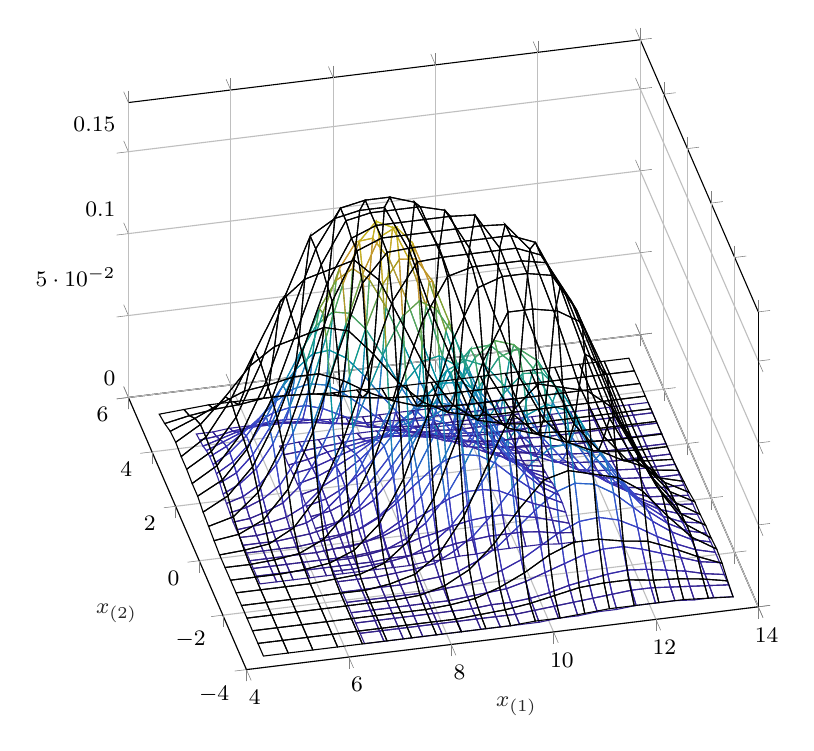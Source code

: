 % This file was created by matlab2tikz.
%
\begin{tikzpicture}
\footnotesize

\begin{axis}[%
width=8cm,
height=8cm,
at={(0in,0in)},
scale only axis,
xmin=4,
xmax=14,
tick align=outside,
xlabel style={font=\color{white!15!black}},
xlabel={$x_{(1)}$},
ymin=-4,
ymax=6,
ylabel style={font=\color{white!15!black}},
ylabel={$x_{(2)}$},
zmin=0,
zmax=0.18,
view={-12.994}{43.45},
axis background/.style={fill=white},
xmajorgrids,
ymajorgrids,
zmajorgrids
]

\addplot3[%
surf,
fill opacity=0, fill=white, z buffer=sort, colormap={mymap}{[1pt] rgb(0pt)=(0.242,0.15,0.66); rgb(1pt)=(0.244,0.153,0.673); rgb(2pt)=(0.246,0.157,0.685); rgb(3pt)=(0.248,0.161,0.696); rgb(4pt)=(0.25,0.165,0.707); rgb(5pt)=(0.252,0.169,0.718); rgb(6pt)=(0.254,0.173,0.729); rgb(7pt)=(0.256,0.177,0.739); rgb(8pt)=(0.258,0.181,0.75); rgb(9pt)=(0.259,0.185,0.761); rgb(11pt)=(0.263,0.193,0.783); rgb(12pt)=(0.265,0.197,0.794); rgb(13pt)=(0.266,0.201,0.804); rgb(14pt)=(0.268,0.205,0.815); rgb(15pt)=(0.269,0.209,0.825); rgb(16pt)=(0.27,0.214,0.835); rgb(17pt)=(0.272,0.218,0.844); rgb(18pt)=(0.273,0.223,0.853); rgb(19pt)=(0.274,0.228,0.861); rgb(20pt)=(0.275,0.233,0.869); rgb(21pt)=(0.276,0.238,0.877); rgb(22pt)=(0.277,0.243,0.884); rgb(23pt)=(0.277,0.249,0.891); rgb(24pt)=(0.278,0.254,0.897); rgb(25pt)=(0.279,0.26,0.903); rgb(26pt)=(0.279,0.265,0.909); rgb(27pt)=(0.28,0.271,0.915); rgb(28pt)=(0.28,0.276,0.92); rgb(29pt)=(0.281,0.282,0.925); rgb(30pt)=(0.281,0.287,0.93); rgb(31pt)=(0.281,0.293,0.935); rgb(32pt)=(0.281,0.298,0.94); rgb(33pt)=(0.281,0.304,0.944); rgb(34pt)=(0.281,0.309,0.948); rgb(35pt)=(0.281,0.315,0.952); rgb(36pt)=(0.281,0.32,0.956); rgb(37pt)=(0.281,0.326,0.96); rgb(38pt)=(0.281,0.331,0.964); rgb(39pt)=(0.28,0.337,0.967); rgb(40pt)=(0.28,0.342,0.97); rgb(41pt)=(0.279,0.347,0.973); rgb(42pt)=(0.278,0.353,0.976); rgb(43pt)=(0.278,0.358,0.979); rgb(44pt)=(0.277,0.364,0.982); rgb(45pt)=(0.275,0.369,0.984); rgb(46pt)=(0.274,0.375,0.986); rgb(47pt)=(0.273,0.38,0.988); rgb(48pt)=(0.271,0.386,0.99); rgb(49pt)=(0.269,0.392,0.991); rgb(50pt)=(0.267,0.397,0.992); rgb(51pt)=(0.265,0.403,0.994); rgb(52pt)=(0.262,0.409,0.995); rgb(53pt)=(0.259,0.414,0.996); rgb(54pt)=(0.256,0.42,0.997); rgb(55pt)=(0.252,0.426,0.997); rgb(56pt)=(0.247,0.432,0.998); rgb(57pt)=(0.242,0.438,0.999); rgb(58pt)=(0.237,0.444,1.0); rgb(59pt)=(0.231,0.45,1.0); rgb(60pt)=(0.225,0.456,0.999); rgb(61pt)=(0.219,0.462,0.997); rgb(62pt)=(0.213,0.468,0.995); rgb(63pt)=(0.207,0.474,0.993); rgb(64pt)=(0.201,0.48,0.991); rgb(65pt)=(0.195,0.486,0.989); rgb(66pt)=(0.19,0.492,0.987); rgb(67pt)=(0.187,0.497,0.984); rgb(68pt)=(0.185,0.503,0.982); rgb(69pt)=(0.183,0.508,0.979); rgb(70pt)=(0.182,0.514,0.977); rgb(71pt)=(0.181,0.519,0.974); rgb(72pt)=(0.179,0.524,0.971); rgb(73pt)=(0.178,0.53,0.968); rgb(74pt)=(0.178,0.535,0.964); rgb(75pt)=(0.177,0.54,0.96); rgb(76pt)=(0.177,0.545,0.956); rgb(77pt)=(0.176,0.55,0.952); rgb(78pt)=(0.175,0.555,0.947); rgb(79pt)=(0.174,0.56,0.943); rgb(80pt)=(0.172,0.566,0.939); rgb(81pt)=(0.169,0.571,0.936); rgb(82pt)=(0.165,0.576,0.932); rgb(83pt)=(0.161,0.581,0.929); rgb(84pt)=(0.157,0.585,0.925); rgb(85pt)=(0.154,0.59,0.922); rgb(86pt)=(0.151,0.595,0.918); rgb(87pt)=(0.149,0.6,0.915); rgb(88pt)=(0.147,0.604,0.911); rgb(89pt)=(0.146,0.609,0.908); rgb(90pt)=(0.145,0.614,0.905); rgb(91pt)=(0.143,0.618,0.902); rgb(92pt)=(0.141,0.623,0.9); rgb(93pt)=(0.138,0.627,0.897); rgb(94pt)=(0.135,0.632,0.895); rgb(95pt)=(0.132,0.636,0.893); rgb(96pt)=(0.129,0.641,0.891); rgb(97pt)=(0.125,0.645,0.889); rgb(98pt)=(0.122,0.65,0.886); rgb(99pt)=(0.118,0.654,0.883); rgb(100pt)=(0.115,0.658,0.88); rgb(101pt)=(0.112,0.663,0.877); rgb(102pt)=(0.108,0.667,0.873); rgb(103pt)=(0.105,0.671,0.87); rgb(104pt)=(0.101,0.675,0.865); rgb(105pt)=(0.096,0.679,0.861); rgb(106pt)=(0.091,0.683,0.856); rgb(107pt)=(0.086,0.686,0.851); rgb(108pt)=(0.079,0.69,0.846); rgb(109pt)=(0.071,0.694,0.841); rgb(110pt)=(0.063,0.697,0.836); rgb(111pt)=(0.053,0.701,0.83); rgb(112pt)=(0.043,0.704,0.824); rgb(113pt)=(0.033,0.707,0.818); rgb(114pt)=(0.023,0.71,0.812); rgb(115pt)=(0.015,0.713,0.806); rgb(116pt)=(0.009,0.716,0.8); rgb(117pt)=(0.005,0.719,0.794); rgb(118pt)=(0.002,0.722,0.788); rgb(119pt)=(0.001,0.725,0.781); rgb(120pt)=(0.002,0.728,0.775); rgb(121pt)=(0.005,0.73,0.769); rgb(122pt)=(0.009,0.733,0.762); rgb(123pt)=(0.016,0.735,0.756); rgb(124pt)=(0.025,0.738,0.749); rgb(125pt)=(0.037,0.74,0.743); rgb(126pt)=(0.05,0.742,0.736); rgb(127pt)=(0.064,0.745,0.729); rgb(128pt)=(0.077,0.747,0.722); rgb(129pt)=(0.09,0.749,0.716); rgb(130pt)=(0.102,0.751,0.709); rgb(131pt)=(0.114,0.753,0.702); rgb(132pt)=(0.125,0.755,0.695); rgb(133pt)=(0.135,0.757,0.688); rgb(134pt)=(0.145,0.759,0.681); rgb(135pt)=(0.153,0.761,0.674); rgb(136pt)=(0.161,0.763,0.667); rgb(137pt)=(0.168,0.766,0.66); rgb(138pt)=(0.174,0.768,0.653); rgb(139pt)=(0.18,0.77,0.645); rgb(140pt)=(0.185,0.772,0.638); rgb(141pt)=(0.191,0.774,0.63); rgb(142pt)=(0.195,0.776,0.623); rgb(143pt)=(0.2,0.779,0.615); rgb(144pt)=(0.206,0.781,0.607); rgb(145pt)=(0.212,0.783,0.598); rgb(146pt)=(0.218,0.785,0.59); rgb(147pt)=(0.224,0.787,0.581); rgb(148pt)=(0.232,0.789,0.573); rgb(149pt)=(0.24,0.79,0.564); rgb(150pt)=(0.249,0.792,0.555); rgb(151pt)=(0.259,0.794,0.545); rgb(152pt)=(0.27,0.795,0.536); rgb(153pt)=(0.281,0.796,0.527); rgb(154pt)=(0.293,0.797,0.517); rgb(155pt)=(0.305,0.798,0.507); rgb(156pt)=(0.318,0.799,0.497); rgb(157pt)=(0.33,0.8,0.488); rgb(158pt)=(0.342,0.801,0.477); rgb(159pt)=(0.355,0.802,0.467); rgb(160pt)=(0.367,0.802,0.456); rgb(161pt)=(0.38,0.803,0.445); rgb(162pt)=(0.392,0.803,0.434); rgb(163pt)=(0.405,0.803,0.423); rgb(164pt)=(0.418,0.803,0.412); rgb(165pt)=(0.432,0.803,0.401); rgb(166pt)=(0.446,0.802,0.39); rgb(167pt)=(0.461,0.802,0.38); rgb(168pt)=(0.475,0.801,0.369); rgb(169pt)=(0.49,0.8,0.359); rgb(170pt)=(0.504,0.799,0.348); rgb(171pt)=(0.519,0.798,0.337); rgb(172pt)=(0.533,0.797,0.327); rgb(173pt)=(0.547,0.796,0.316); rgb(175pt)=(0.575,0.793,0.294); rgb(176pt)=(0.589,0.791,0.283); rgb(177pt)=(0.602,0.79,0.273); rgb(178pt)=(0.616,0.788,0.262); rgb(179pt)=(0.63,0.786,0.252); rgb(180pt)=(0.643,0.784,0.242); rgb(181pt)=(0.657,0.782,0.233); rgb(182pt)=(0.67,0.78,0.224); rgb(183pt)=(0.683,0.777,0.215); rgb(184pt)=(0.696,0.775,0.207); rgb(185pt)=(0.709,0.773,0.2); rgb(186pt)=(0.722,0.77,0.192); rgb(187pt)=(0.734,0.768,0.185); rgb(188pt)=(0.747,0.765,0.178); rgb(189pt)=(0.759,0.763,0.172); rgb(190pt)=(0.771,0.76,0.166); rgb(191pt)=(0.783,0.758,0.161); rgb(192pt)=(0.794,0.755,0.157); rgb(193pt)=(0.806,0.753,0.155); rgb(194pt)=(0.817,0.75,0.153); rgb(195pt)=(0.828,0.748,0.154); rgb(196pt)=(0.839,0.746,0.155); rgb(197pt)=(0.85,0.744,0.156); rgb(198pt)=(0.86,0.741,0.159); rgb(199pt)=(0.87,0.739,0.162); rgb(200pt)=(0.88,0.737,0.165); rgb(201pt)=(0.89,0.735,0.17); rgb(202pt)=(0.9,0.734,0.175); rgb(203pt)=(0.909,0.732,0.181); rgb(204pt)=(0.918,0.731,0.189); rgb(205pt)=(0.927,0.73,0.197); rgb(206pt)=(0.936,0.729,0.206); rgb(207pt)=(0.944,0.729,0.215); rgb(208pt)=(0.952,0.728,0.224); rgb(209pt)=(0.961,0.729,0.231); rgb(210pt)=(0.969,0.729,0.237); rgb(211pt)=(0.977,0.73,0.242); rgb(212pt)=(0.984,0.733,0.245); rgb(213pt)=(0.99,0.737,0.243); rgb(214pt)=(0.995,0.741,0.239); rgb(215pt)=(0.997,0.746,0.235); rgb(216pt)=(0.997,0.751,0.231); rgb(217pt)=(0.997,0.757,0.227); rgb(218pt)=(0.997,0.763,0.222); rgb(219pt)=(0.997,0.768,0.218); rgb(220pt)=(0.997,0.774,0.214); rgb(221pt)=(0.996,0.78,0.209); rgb(222pt)=(0.996,0.786,0.205); rgb(223pt)=(0.995,0.791,0.201); rgb(224pt)=(0.994,0.797,0.197); rgb(225pt)=(0.992,0.803,0.194); rgb(226pt)=(0.991,0.809,0.191); rgb(227pt)=(0.989,0.816,0.188); rgb(228pt)=(0.986,0.822,0.185); rgb(229pt)=(0.984,0.828,0.182); rgb(230pt)=(0.981,0.834,0.179); rgb(231pt)=(0.978,0.84,0.176); rgb(232pt)=(0.975,0.847,0.173); rgb(233pt)=(0.972,0.853,0.17); rgb(234pt)=(0.969,0.859,0.167); rgb(235pt)=(0.967,0.865,0.164); rgb(236pt)=(0.965,0.872,0.161); rgb(237pt)=(0.963,0.878,0.158); rgb(238pt)=(0.962,0.884,0.156); rgb(239pt)=(0.961,0.89,0.153); rgb(240pt)=(0.96,0.896,0.151); rgb(241pt)=(0.96,0.902,0.148); rgb(242pt)=(0.96,0.908,0.145); rgb(243pt)=(0.96,0.914,0.142); rgb(244pt)=(0.96,0.92,0.138); rgb(245pt)=(0.961,0.926,0.134); rgb(246pt)=(0.962,0.932,0.13); rgb(247pt)=(0.963,0.938,0.126); rgb(248pt)=(0.964,0.944,0.122); rgb(249pt)=(0.966,0.949,0.117); rgb(250pt)=(0.967,0.955,0.112); rgb(251pt)=(0.969,0.961,0.106); rgb(252pt)=(0.971,0.967,0.1); rgb(253pt)=(0.973,0.972,0.094); rgb(254pt)=(0.975,0.978,0.087); rgb(255pt)=(0.977,0.984,0.081)}, mesh/rows=20]
table[row sep=crcr, point meta=\thisrow{c}] {%
%
x	y	z	c\\
6.4	-3.6	1.683e-09	1.683e-09\\
6.4	-3.221	1.052e-08	1.052e-08\\
6.4	-2.842	5.803e-08	5.803e-08\\
6.4	-2.463	2.826e-07	2.826e-07\\
6.4	-2.084	1.215e-06	1.215e-06\\
6.4	-1.705	4.611e-06	4.611e-06\\
6.4	-1.326	1.545e-05	1.545e-05\\
6.4	-0.947	4.57e-05	4.57e-05\\
6.4	-0.568	0.0	0.0\\
6.4	-0.189	0.0	0.0\\
6.4	0.189	0.001	0.001\\
6.4	0.568	0.001	0.001\\
6.4	0.947	0.002	0.002\\
6.4	1.326	0.002	0.002\\
6.4	1.705	0.003	0.003\\
6.4	2.084	0.003	0.003\\
6.4	2.463	0.003	0.003\\
6.4	2.842	0.002	0.002\\
6.4	3.221	0.002	0.002\\
6.4	3.6	0.001	0.001\\
6.779	-3.6	1.052e-08	1.052e-08\\
6.779	-3.221	6.099e-08	6.099e-08\\
6.779	-2.842	3.122e-07	3.122e-07\\
6.779	-2.463	1.411e-06	1.411e-06\\
6.779	-2.084	5.629e-06	5.629e-06\\
6.779	-1.705	1.983e-05	1.983e-05\\
6.779	-1.326	6.164e-05	6.164e-05\\
6.779	-0.947	0.0	0.0\\
6.779	-0.568	0.0	0.0\\
6.779	-0.189	0.001	0.001\\
6.779	0.189	0.002	0.002\\
6.779	0.568	0.003	0.003\\
6.779	0.947	0.004	0.004\\
6.779	1.326	0.005	0.005\\
6.779	1.705	0.006	0.006\\
6.779	2.084	0.006	0.006\\
6.779	2.463	0.005	0.005\\
6.779	2.842	0.004	0.004\\
6.779	3.221	0.003	0.003\\
6.779	3.6	0.002	0.002\\
7.158	-3.6	5.803e-08	5.803e-08\\
7.158	-3.221	3.122e-07	3.122e-07\\
7.158	-2.842	1.483e-06	1.483e-06\\
7.158	-2.463	6.219e-06	6.219e-06\\
7.158	-2.084	2.302e-05	2.302e-05\\
7.158	-1.705	7.524e-05	7.524e-05\\
7.158	-1.326	0.0	0.0\\
7.158	-0.947	0.001	0.001\\
7.158	-0.568	0.001	0.001\\
7.158	-0.189	0.002	0.002\\
7.158	0.189	0.004	0.004\\
7.158	0.568	0.007	0.007\\
7.158	0.947	0.009	0.009\\
7.158	1.326	0.011	0.011\\
7.158	1.705	0.012	0.012\\
7.158	2.084	0.011	0.011\\
7.158	2.463	0.009	0.009\\
7.158	2.842	0.007	0.007\\
7.158	3.221	0.004	0.004\\
7.158	3.6	0.002	0.002\\
7.537	-3.6	2.826e-07	2.826e-07\\
7.537	-3.221	1.411e-06	1.411e-06\\
7.537	-2.842	6.219e-06	6.219e-06\\
7.537	-2.463	2.42e-05	2.42e-05\\
7.537	-2.084	8.314e-05	8.314e-05\\
7.537	-1.705	0.0	0.0\\
7.537	-1.326	0.001	0.001\\
7.537	-0.947	0.002	0.002\\
7.537	-0.568	0.003	0.003\\
7.537	-0.189	0.006	0.006\\
7.537	0.189	0.01	0.01\\
7.537	0.568	0.014	0.014\\
7.537	0.947	0.018	0.018\\
7.537	1.326	0.02	0.02\\
7.537	1.705	0.02	0.02\\
7.537	2.084	0.017	0.017\\
7.537	2.463	0.013	0.013\\
7.537	2.842	0.009	0.009\\
7.537	3.221	0.005	0.005\\
7.537	3.6	0.003	0.003\\
7.916	-3.6	1.215e-06	1.215e-06\\
7.916	-3.221	5.629e-06	5.629e-06\\
7.916	-2.842	2.302e-05	2.302e-05\\
7.916	-2.463	8.314e-05	8.314e-05\\
7.916	-2.084	0.0	0.0\\
7.916	-1.705	0.001	0.001\\
7.916	-1.326	0.002	0.002\\
7.916	-0.947	0.004	0.004\\
7.916	-0.568	0.008	0.008\\
7.916	-0.189	0.013	0.013\\
7.916	0.189	0.02	0.02\\
7.916	0.568	0.027	0.027\\
7.916	0.947	0.032	0.032\\
7.916	1.326	0.033	0.033\\
7.916	1.705	0.03	0.03\\
7.916	2.084	0.024	0.024\\
7.916	2.463	0.017	0.017\\
7.916	2.842	0.011	0.011\\
7.916	3.221	0.006	0.006\\
7.916	3.6	0.003	0.003\\
8.295	-3.6	4.611e-06	4.611e-06\\
8.295	-3.221	1.983e-05	1.983e-05\\
8.295	-2.842	7.524e-05	7.524e-05\\
8.295	-2.463	0.0	0.0\\
8.295	-2.084	0.001	0.001\\
8.295	-1.705	0.002	0.002\\
8.295	-1.326	0.004	0.004\\
8.295	-0.947	0.009	0.009\\
8.295	-0.568	0.016	0.016\\
8.295	-0.189	0.026	0.026\\
8.295	0.189	0.036	0.036\\
8.295	0.568	0.045	0.045\\
8.295	0.947	0.049	0.049\\
8.295	1.326	0.047	0.047\\
8.295	1.705	0.04	0.04\\
8.295	2.084	0.03	0.03\\
8.295	2.463	0.02	0.02\\
8.295	2.842	0.012	0.012\\
8.295	3.221	0.006	0.006\\
8.295	3.6	0.003	0.003\\
8.674	-3.6	1.545e-05	1.545e-05\\
8.674	-3.221	6.164e-05	6.164e-05\\
8.674	-2.842	0.0	0.0\\
8.674	-2.463	0.001	0.001\\
8.674	-2.084	0.002	0.002\\
8.674	-1.705	0.004	0.004\\
8.674	-1.326	0.01	0.01\\
8.674	-0.947	0.018	0.018\\
8.674	-0.568	0.03	0.03\\
8.674	-0.189	0.044	0.044\\
8.674	0.189	0.058	0.058\\
8.674	0.568	0.066	0.066\\
8.674	0.947	0.067	0.067\\
8.674	1.326	0.06	0.06\\
8.674	1.705	0.047	0.047\\
8.674	2.084	0.033	0.033\\
8.674	2.463	0.02	0.02\\
8.674	2.842	0.011	0.011\\
8.674	3.221	0.005	0.005\\
8.674	3.6	0.002	0.002\\
9.053	-3.6	4.57e-05	4.57e-05\\
9.053	-3.221	0.0	0.0\\
9.053	-2.842	0.001	0.001\\
9.053	-2.463	0.002	0.002\\
9.053	-2.084	0.004	0.004\\
9.053	-1.705	0.009	0.009\\
9.053	-1.326	0.018	0.018\\
9.053	-0.947	0.032	0.032\\
9.053	-0.568	0.049	0.049\\
9.053	-0.189	0.067	0.067\\
9.053	0.189	0.081	0.081\\
9.053	0.568	0.086	0.086\\
9.053	0.947	0.081	0.081\\
9.053	1.326	0.067	0.067\\
9.053	1.705	0.049	0.049\\
9.053	2.084	0.032	0.032\\
9.053	2.463	0.018	0.018\\
9.053	2.842	0.009	0.009\\
9.053	3.221	0.004	0.004\\
9.053	3.6	0.002	0.002\\
9.432	-3.6	0.0	0.0\\
9.432	-3.221	0.0	0.0\\
9.432	-2.842	0.001	0.001\\
9.432	-2.463	0.003	0.003\\
9.432	-2.084	0.008	0.008\\
9.432	-1.705	0.016	0.016\\
9.432	-1.326	0.03	0.03\\
9.432	-0.947	0.049	0.049\\
9.432	-0.568	0.071	0.071\\
9.432	-0.189	0.089	0.089\\
9.432	0.189	0.1	0.1\\
9.432	0.568	0.099	0.099\\
9.432	0.947	0.086	0.086\\
9.432	1.326	0.066	0.066\\
9.432	1.705	0.045	0.045\\
9.432	2.084	0.027	0.027\\
9.432	2.463	0.014	0.014\\
9.432	2.842	0.007	0.007\\
9.432	3.221	0.003	0.003\\
9.432	3.6	0.001	0.001\\
9.811	-3.6	0.0	0.0\\
9.811	-3.221	0.001	0.001\\
9.811	-2.842	0.002	0.002\\
9.811	-2.463	0.006	0.006\\
9.811	-2.084	0.013	0.013\\
9.811	-1.705	0.026	0.026\\
9.811	-1.326	0.044	0.044\\
9.811	-0.947	0.067	0.067\\
9.811	-0.568	0.089	0.089\\
9.811	-0.189	0.105	0.105\\
9.811	0.189	0.109	0.109\\
9.811	0.568	0.1	0.1\\
9.811	0.947	0.081	0.081\\
9.811	1.326	0.058	0.058\\
9.811	1.705	0.036	0.036\\
9.811	2.084	0.02	0.02\\
9.811	2.463	0.01	0.01\\
9.811	2.842	0.004	0.004\\
9.811	3.221	0.002	0.002\\
9.811	3.6	0.001	0.001\\
10.189	-3.6	0.001	0.001\\
10.189	-3.221	0.002	0.002\\
10.189	-2.842	0.004	0.004\\
10.189	-2.463	0.01	0.01\\
10.189	-2.084	0.02	0.02\\
10.189	-1.705	0.036	0.036\\
10.189	-1.326	0.058	0.058\\
10.189	-0.947	0.081	0.081\\
10.189	-0.568	0.1	0.1\\
10.189	-0.189	0.109	0.109\\
10.189	0.189	0.105	0.105\\
10.189	0.568	0.089	0.089\\
10.189	0.947	0.067	0.067\\
10.189	1.326	0.044	0.044\\
10.189	1.705	0.026	0.026\\
10.189	2.084	0.013	0.013\\
10.189	2.463	0.006	0.006\\
10.189	2.842	0.002	0.002\\
10.189	3.221	0.001	0.001\\
10.189	3.6	0.0	0.0\\
10.568	-3.6	0.001	0.001\\
10.568	-3.221	0.003	0.003\\
10.568	-2.842	0.007	0.007\\
10.568	-2.463	0.014	0.014\\
10.568	-2.084	0.027	0.027\\
10.568	-1.705	0.045	0.045\\
10.568	-1.326	0.066	0.066\\
10.568	-0.947	0.086	0.086\\
10.568	-0.568	0.099	0.099\\
10.568	-0.189	0.1	0.1\\
10.568	0.189	0.089	0.089\\
10.568	0.568	0.071	0.071\\
10.568	0.947	0.049	0.049\\
10.568	1.326	0.03	0.03\\
10.568	1.705	0.016	0.016\\
10.568	2.084	0.008	0.008\\
10.568	2.463	0.003	0.003\\
10.568	2.842	0.001	0.001\\
10.568	3.221	0.0	0.0\\
10.568	3.6	0.0	0.0\\
10.947	-3.6	0.002	0.002\\
10.947	-3.221	0.004	0.004\\
10.947	-2.842	0.009	0.009\\
10.947	-2.463	0.018	0.018\\
10.947	-2.084	0.032	0.032\\
10.947	-1.705	0.049	0.049\\
10.947	-1.326	0.067	0.067\\
10.947	-0.947	0.081	0.081\\
10.947	-0.568	0.086	0.086\\
10.947	-0.189	0.081	0.081\\
10.947	0.189	0.067	0.067\\
10.947	0.568	0.049	0.049\\
10.947	0.947	0.032	0.032\\
10.947	1.326	0.018	0.018\\
10.947	1.705	0.009	0.009\\
10.947	2.084	0.004	0.004\\
10.947	2.463	0.002	0.002\\
10.947	2.842	0.001	0.001\\
10.947	3.221	0.0	0.0\\
10.947	3.6	4.57e-05	4.57e-05\\
11.326	-3.6	0.002	0.002\\
11.326	-3.221	0.005	0.005\\
11.326	-2.842	0.011	0.011\\
11.326	-2.463	0.02	0.02\\
11.326	-2.084	0.033	0.033\\
11.326	-1.705	0.047	0.047\\
11.326	-1.326	0.06	0.06\\
11.326	-0.947	0.067	0.067\\
11.326	-0.568	0.066	0.066\\
11.326	-0.189	0.058	0.058\\
11.326	0.189	0.044	0.044\\
11.326	0.568	0.03	0.03\\
11.326	0.947	0.018	0.018\\
11.326	1.326	0.01	0.01\\
11.326	1.705	0.004	0.004\\
11.326	2.084	0.002	0.002\\
11.326	2.463	0.001	0.001\\
11.326	2.842	0.0	0.0\\
11.326	3.221	6.164e-05	6.164e-05\\
11.326	3.6	1.545e-05	1.545e-05\\
11.705	-3.6	0.003	0.003\\
11.705	-3.221	0.006	0.006\\
11.705	-2.842	0.012	0.012\\
11.705	-2.463	0.02	0.02\\
11.705	-2.084	0.03	0.03\\
11.705	-1.705	0.04	0.04\\
11.705	-1.326	0.047	0.047\\
11.705	-0.947	0.049	0.049\\
11.705	-0.568	0.045	0.045\\
11.705	-0.189	0.036	0.036\\
11.705	0.189	0.026	0.026\\
11.705	0.568	0.016	0.016\\
11.705	0.947	0.009	0.009\\
11.705	1.326	0.004	0.004\\
11.705	1.705	0.002	0.002\\
11.705	2.084	0.001	0.001\\
11.705	2.463	0.0	0.0\\
11.705	2.842	7.524e-05	7.524e-05\\
11.705	3.221	1.983e-05	1.983e-05\\
11.705	3.6	4.611e-06	4.611e-06\\
12.084	-3.6	0.003	0.003\\
12.084	-3.221	0.006	0.006\\
12.084	-2.842	0.011	0.011\\
12.084	-2.463	0.017	0.017\\
12.084	-2.084	0.024	0.024\\
12.084	-1.705	0.03	0.03\\
12.084	-1.326	0.033	0.033\\
12.084	-0.947	0.032	0.032\\
12.084	-0.568	0.027	0.027\\
12.084	-0.189	0.02	0.02\\
12.084	0.189	0.013	0.013\\
12.084	0.568	0.008	0.008\\
12.084	0.947	0.004	0.004\\
12.084	1.326	0.002	0.002\\
12.084	1.705	0.001	0.001\\
12.084	2.084	0.0	0.0\\
12.084	2.463	8.314e-05	8.314e-05\\
12.084	2.842	2.302e-05	2.302e-05\\
12.084	3.221	5.629e-06	5.629e-06\\
12.084	3.6	1.215e-06	1.215e-06\\
12.463	-3.6	0.003	0.003\\
12.463	-3.221	0.005	0.005\\
12.463	-2.842	0.009	0.009\\
12.463	-2.463	0.013	0.013\\
12.463	-2.084	0.017	0.017\\
12.463	-1.705	0.02	0.02\\
12.463	-1.326	0.02	0.02\\
12.463	-0.947	0.018	0.018\\
12.463	-0.568	0.014	0.014\\
12.463	-0.189	0.01	0.01\\
12.463	0.189	0.006	0.006\\
12.463	0.568	0.003	0.003\\
12.463	0.947	0.002	0.002\\
12.463	1.326	0.001	0.001\\
12.463	1.705	0.0	0.0\\
12.463	2.084	8.314e-05	8.314e-05\\
12.463	2.463	2.42e-05	2.42e-05\\
12.463	2.842	6.219e-06	6.219e-06\\
12.463	3.221	1.411e-06	1.411e-06\\
12.463	3.6	2.826e-07	2.826e-07\\
12.842	-3.6	0.002	0.002\\
12.842	-3.221	0.004	0.004\\
12.842	-2.842	0.007	0.007\\
12.842	-2.463	0.009	0.009\\
12.842	-2.084	0.011	0.011\\
12.842	-1.705	0.012	0.012\\
12.842	-1.326	0.011	0.011\\
12.842	-0.947	0.009	0.009\\
12.842	-0.568	0.007	0.007\\
12.842	-0.189	0.004	0.004\\
12.842	0.189	0.002	0.002\\
12.842	0.568	0.001	0.001\\
12.842	0.947	0.001	0.001\\
12.842	1.326	0.0	0.0\\
12.842	1.705	7.524e-05	7.524e-05\\
12.842	2.084	2.302e-05	2.302e-05\\
12.842	2.463	6.219e-06	6.219e-06\\
12.842	2.842	1.483e-06	1.483e-06\\
12.842	3.221	3.122e-07	3.122e-07\\
12.842	3.6	5.803e-08	5.803e-08\\
13.221	-3.6	0.002	0.002\\
13.221	-3.221	0.003	0.003\\
13.221	-2.842	0.004	0.004\\
13.221	-2.463	0.005	0.005\\
13.221	-2.084	0.006	0.006\\
13.221	-1.705	0.006	0.006\\
13.221	-1.326	0.005	0.005\\
13.221	-0.947	0.004	0.004\\
13.221	-0.568	0.003	0.003\\
13.221	-0.189	0.002	0.002\\
13.221	0.189	0.001	0.001\\
13.221	0.568	0.0	0.0\\
13.221	0.947	0.0	0.0\\
13.221	1.326	6.164e-05	6.164e-05\\
13.221	1.705	1.983e-05	1.983e-05\\
13.221	2.084	5.629e-06	5.629e-06\\
13.221	2.463	1.411e-06	1.411e-06\\
13.221	2.842	3.122e-07	3.122e-07\\
13.221	3.221	6.099e-08	6.099e-08\\
13.221	3.6	1.052e-08	1.052e-08\\
13.6	-3.6	0.001	0.001\\
13.6	-3.221	0.002	0.002\\
13.6	-2.842	0.002	0.002\\
13.6	-2.463	0.003	0.003\\
13.6	-2.084	0.003	0.003\\
13.6	-1.705	0.003	0.003\\
13.6	-1.326	0.002	0.002\\
13.6	-0.947	0.002	0.002\\
13.6	-0.568	0.001	0.001\\
13.6	-0.189	0.001	0.001\\
13.6	0.189	0.0	0.0\\
13.6	0.568	0.0	0.0\\
13.6	0.947	4.57e-05	4.57e-05\\
13.6	1.326	1.545e-05	1.545e-05\\
13.6	1.705	4.611e-06	4.611e-06\\
13.6	2.084	1.215e-06	1.215e-06\\
13.6	2.463	2.826e-07	2.826e-07\\
13.6	2.842	5.803e-08	5.803e-08\\
13.6	3.221	1.052e-08	1.052e-08\\
13.6	3.6	1.683e-09	1.683e-09\\
};

\addplot3[%
surf,
fill opacity=0, fill=white, z buffer=sort, colormap={mymap}{[1pt] rgb(0pt)=(0.242,0.15,0.66); rgb(1pt)=(0.244,0.153,0.673); rgb(2pt)=(0.246,0.157,0.685); rgb(3pt)=(0.248,0.161,0.696); rgb(4pt)=(0.25,0.165,0.707); rgb(5pt)=(0.252,0.169,0.718); rgb(6pt)=(0.254,0.173,0.729); rgb(7pt)=(0.256,0.177,0.739); rgb(8pt)=(0.258,0.181,0.75); rgb(9pt)=(0.259,0.185,0.761); rgb(11pt)=(0.263,0.193,0.783); rgb(12pt)=(0.265,0.197,0.794); rgb(13pt)=(0.266,0.201,0.804); rgb(14pt)=(0.268,0.205,0.815); rgb(15pt)=(0.269,0.209,0.825); rgb(16pt)=(0.27,0.214,0.835); rgb(17pt)=(0.272,0.218,0.844); rgb(18pt)=(0.273,0.223,0.853); rgb(19pt)=(0.274,0.228,0.861); rgb(20pt)=(0.275,0.233,0.869); rgb(21pt)=(0.276,0.238,0.877); rgb(22pt)=(0.277,0.243,0.884); rgb(23pt)=(0.277,0.249,0.891); rgb(24pt)=(0.278,0.254,0.897); rgb(25pt)=(0.279,0.26,0.903); rgb(26pt)=(0.279,0.265,0.909); rgb(27pt)=(0.28,0.271,0.915); rgb(28pt)=(0.28,0.276,0.92); rgb(29pt)=(0.281,0.282,0.925); rgb(30pt)=(0.281,0.287,0.93); rgb(31pt)=(0.281,0.293,0.935); rgb(32pt)=(0.281,0.298,0.94); rgb(33pt)=(0.281,0.304,0.944); rgb(34pt)=(0.281,0.309,0.948); rgb(35pt)=(0.281,0.315,0.952); rgb(36pt)=(0.281,0.32,0.956); rgb(37pt)=(0.281,0.326,0.96); rgb(38pt)=(0.281,0.331,0.964); rgb(39pt)=(0.28,0.337,0.967); rgb(40pt)=(0.28,0.342,0.97); rgb(41pt)=(0.279,0.347,0.973); rgb(42pt)=(0.278,0.353,0.976); rgb(43pt)=(0.278,0.358,0.979); rgb(44pt)=(0.277,0.364,0.982); rgb(45pt)=(0.275,0.369,0.984); rgb(46pt)=(0.274,0.375,0.986); rgb(47pt)=(0.273,0.38,0.988); rgb(48pt)=(0.271,0.386,0.99); rgb(49pt)=(0.269,0.392,0.991); rgb(50pt)=(0.267,0.397,0.992); rgb(51pt)=(0.265,0.403,0.994); rgb(52pt)=(0.262,0.409,0.995); rgb(53pt)=(0.259,0.414,0.996); rgb(54pt)=(0.256,0.42,0.997); rgb(55pt)=(0.252,0.426,0.997); rgb(56pt)=(0.247,0.432,0.998); rgb(57pt)=(0.242,0.438,0.999); rgb(58pt)=(0.237,0.444,1.0); rgb(59pt)=(0.231,0.45,1.0); rgb(60pt)=(0.225,0.456,0.999); rgb(61pt)=(0.219,0.462,0.997); rgb(62pt)=(0.213,0.468,0.995); rgb(63pt)=(0.207,0.474,0.993); rgb(64pt)=(0.201,0.48,0.991); rgb(65pt)=(0.195,0.486,0.989); rgb(66pt)=(0.19,0.492,0.987); rgb(67pt)=(0.187,0.497,0.984); rgb(68pt)=(0.185,0.503,0.982); rgb(69pt)=(0.183,0.508,0.979); rgb(70pt)=(0.182,0.514,0.977); rgb(71pt)=(0.181,0.519,0.974); rgb(72pt)=(0.179,0.524,0.971); rgb(73pt)=(0.178,0.53,0.968); rgb(74pt)=(0.178,0.535,0.964); rgb(75pt)=(0.177,0.54,0.96); rgb(76pt)=(0.177,0.545,0.956); rgb(77pt)=(0.176,0.55,0.952); rgb(78pt)=(0.175,0.555,0.947); rgb(79pt)=(0.174,0.56,0.943); rgb(80pt)=(0.172,0.566,0.939); rgb(81pt)=(0.169,0.571,0.936); rgb(82pt)=(0.165,0.576,0.932); rgb(83pt)=(0.161,0.581,0.929); rgb(84pt)=(0.157,0.585,0.925); rgb(85pt)=(0.154,0.59,0.922); rgb(86pt)=(0.151,0.595,0.918); rgb(87pt)=(0.149,0.6,0.915); rgb(88pt)=(0.147,0.604,0.911); rgb(89pt)=(0.146,0.609,0.908); rgb(90pt)=(0.145,0.614,0.905); rgb(91pt)=(0.143,0.618,0.902); rgb(92pt)=(0.141,0.623,0.9); rgb(93pt)=(0.138,0.627,0.897); rgb(94pt)=(0.135,0.632,0.895); rgb(95pt)=(0.132,0.636,0.893); rgb(96pt)=(0.129,0.641,0.891); rgb(97pt)=(0.125,0.645,0.889); rgb(98pt)=(0.122,0.65,0.886); rgb(99pt)=(0.118,0.654,0.883); rgb(100pt)=(0.115,0.658,0.88); rgb(101pt)=(0.112,0.663,0.877); rgb(102pt)=(0.108,0.667,0.873); rgb(103pt)=(0.105,0.671,0.87); rgb(104pt)=(0.101,0.675,0.865); rgb(105pt)=(0.096,0.679,0.861); rgb(106pt)=(0.091,0.683,0.856); rgb(107pt)=(0.086,0.686,0.851); rgb(108pt)=(0.079,0.69,0.846); rgb(109pt)=(0.071,0.694,0.841); rgb(110pt)=(0.063,0.697,0.836); rgb(111pt)=(0.053,0.701,0.83); rgb(112pt)=(0.043,0.704,0.824); rgb(113pt)=(0.033,0.707,0.818); rgb(114pt)=(0.023,0.71,0.812); rgb(115pt)=(0.015,0.713,0.806); rgb(116pt)=(0.009,0.716,0.8); rgb(117pt)=(0.005,0.719,0.794); rgb(118pt)=(0.002,0.722,0.788); rgb(119pt)=(0.001,0.725,0.781); rgb(120pt)=(0.002,0.728,0.775); rgb(121pt)=(0.005,0.73,0.769); rgb(122pt)=(0.009,0.733,0.762); rgb(123pt)=(0.016,0.735,0.756); rgb(124pt)=(0.025,0.738,0.749); rgb(125pt)=(0.037,0.74,0.743); rgb(126pt)=(0.05,0.742,0.736); rgb(127pt)=(0.064,0.745,0.729); rgb(128pt)=(0.077,0.747,0.722); rgb(129pt)=(0.09,0.749,0.716); rgb(130pt)=(0.102,0.751,0.709); rgb(131pt)=(0.114,0.753,0.702); rgb(132pt)=(0.125,0.755,0.695); rgb(133pt)=(0.135,0.757,0.688); rgb(134pt)=(0.145,0.759,0.681); rgb(135pt)=(0.153,0.761,0.674); rgb(136pt)=(0.161,0.763,0.667); rgb(137pt)=(0.168,0.766,0.66); rgb(138pt)=(0.174,0.768,0.653); rgb(139pt)=(0.18,0.77,0.645); rgb(140pt)=(0.185,0.772,0.638); rgb(141pt)=(0.191,0.774,0.63); rgb(142pt)=(0.195,0.776,0.623); rgb(143pt)=(0.2,0.779,0.615); rgb(144pt)=(0.206,0.781,0.607); rgb(145pt)=(0.212,0.783,0.598); rgb(146pt)=(0.218,0.785,0.59); rgb(147pt)=(0.224,0.787,0.581); rgb(148pt)=(0.232,0.789,0.573); rgb(149pt)=(0.24,0.79,0.564); rgb(150pt)=(0.249,0.792,0.555); rgb(151pt)=(0.259,0.794,0.545); rgb(152pt)=(0.27,0.795,0.536); rgb(153pt)=(0.281,0.796,0.527); rgb(154pt)=(0.293,0.797,0.517); rgb(155pt)=(0.305,0.798,0.507); rgb(156pt)=(0.318,0.799,0.497); rgb(157pt)=(0.33,0.8,0.488); rgb(158pt)=(0.342,0.801,0.477); rgb(159pt)=(0.355,0.802,0.467); rgb(160pt)=(0.367,0.802,0.456); rgb(161pt)=(0.38,0.803,0.445); rgb(162pt)=(0.392,0.803,0.434); rgb(163pt)=(0.405,0.803,0.423); rgb(164pt)=(0.418,0.803,0.412); rgb(165pt)=(0.432,0.803,0.401); rgb(166pt)=(0.446,0.802,0.39); rgb(167pt)=(0.461,0.802,0.38); rgb(168pt)=(0.475,0.801,0.369); rgb(169pt)=(0.49,0.8,0.359); rgb(170pt)=(0.504,0.799,0.348); rgb(171pt)=(0.519,0.798,0.337); rgb(172pt)=(0.533,0.797,0.327); rgb(173pt)=(0.547,0.796,0.316); rgb(175pt)=(0.575,0.793,0.294); rgb(176pt)=(0.589,0.791,0.283); rgb(177pt)=(0.602,0.79,0.273); rgb(178pt)=(0.616,0.788,0.262); rgb(179pt)=(0.63,0.786,0.252); rgb(180pt)=(0.643,0.784,0.242); rgb(181pt)=(0.657,0.782,0.233); rgb(182pt)=(0.67,0.78,0.224); rgb(183pt)=(0.683,0.777,0.215); rgb(184pt)=(0.696,0.775,0.207); rgb(185pt)=(0.709,0.773,0.2); rgb(186pt)=(0.722,0.77,0.192); rgb(187pt)=(0.734,0.768,0.185); rgb(188pt)=(0.747,0.765,0.178); rgb(189pt)=(0.759,0.763,0.172); rgb(190pt)=(0.771,0.76,0.166); rgb(191pt)=(0.783,0.758,0.161); rgb(192pt)=(0.794,0.755,0.157); rgb(193pt)=(0.806,0.753,0.155); rgb(194pt)=(0.817,0.75,0.153); rgb(195pt)=(0.828,0.748,0.154); rgb(196pt)=(0.839,0.746,0.155); rgb(197pt)=(0.85,0.744,0.156); rgb(198pt)=(0.86,0.741,0.159); rgb(199pt)=(0.87,0.739,0.162); rgb(200pt)=(0.88,0.737,0.165); rgb(201pt)=(0.89,0.735,0.17); rgb(202pt)=(0.9,0.734,0.175); rgb(203pt)=(0.909,0.732,0.181); rgb(204pt)=(0.918,0.731,0.189); rgb(205pt)=(0.927,0.73,0.197); rgb(206pt)=(0.936,0.729,0.206); rgb(207pt)=(0.944,0.729,0.215); rgb(208pt)=(0.952,0.728,0.224); rgb(209pt)=(0.961,0.729,0.231); rgb(210pt)=(0.969,0.729,0.237); rgb(211pt)=(0.977,0.73,0.242); rgb(212pt)=(0.984,0.733,0.245); rgb(213pt)=(0.99,0.737,0.243); rgb(214pt)=(0.995,0.741,0.239); rgb(215pt)=(0.997,0.746,0.235); rgb(216pt)=(0.997,0.751,0.231); rgb(217pt)=(0.997,0.757,0.227); rgb(218pt)=(0.997,0.763,0.222); rgb(219pt)=(0.997,0.768,0.218); rgb(220pt)=(0.997,0.774,0.214); rgb(221pt)=(0.996,0.78,0.209); rgb(222pt)=(0.996,0.786,0.205); rgb(223pt)=(0.995,0.791,0.201); rgb(224pt)=(0.994,0.797,0.197); rgb(225pt)=(0.992,0.803,0.194); rgb(226pt)=(0.991,0.809,0.191); rgb(227pt)=(0.989,0.816,0.188); rgb(228pt)=(0.986,0.822,0.185); rgb(229pt)=(0.984,0.828,0.182); rgb(230pt)=(0.981,0.834,0.179); rgb(231pt)=(0.978,0.84,0.176); rgb(232pt)=(0.975,0.847,0.173); rgb(233pt)=(0.972,0.853,0.17); rgb(234pt)=(0.969,0.859,0.167); rgb(235pt)=(0.967,0.865,0.164); rgb(236pt)=(0.965,0.872,0.161); rgb(237pt)=(0.963,0.878,0.158); rgb(238pt)=(0.962,0.884,0.156); rgb(239pt)=(0.961,0.89,0.153); rgb(240pt)=(0.96,0.896,0.151); rgb(241pt)=(0.96,0.902,0.148); rgb(242pt)=(0.96,0.908,0.145); rgb(243pt)=(0.96,0.914,0.142); rgb(244pt)=(0.96,0.92,0.138); rgb(245pt)=(0.961,0.926,0.134); rgb(246pt)=(0.962,0.932,0.13); rgb(247pt)=(0.963,0.938,0.126); rgb(248pt)=(0.964,0.944,0.122); rgb(249pt)=(0.966,0.949,0.117); rgb(250pt)=(0.967,0.955,0.112); rgb(251pt)=(0.969,0.961,0.106); rgb(252pt)=(0.971,0.967,0.1); rgb(253pt)=(0.973,0.972,0.094); rgb(254pt)=(0.975,0.978,0.087); rgb(255pt)=(0.977,0.984,0.081)}, mesh/rows=20]
table[row sep=crcr, point meta=\thisrow{c}] {%
%
x	y	z	c\\
4.94	-1.067	1.173e-08	1.173e-08\\
4.94	-0.783	6.966e-08	6.966e-08\\
4.94	-0.5	3.639e-07	3.639e-07\\
4.94	-0.216	1.672e-06	1.672e-06\\
4.94	0.067	6.753e-06	6.753e-06\\
4.94	0.351	2.4e-05	2.4e-05\\
4.94	0.634	7.498e-05	7.498e-05\\
4.94	0.918	0.0	0.0\\
4.94	1.201	0.0	0.0\\
4.94	1.485	0.001	0.001\\
4.94	1.768	0.002	0.002\\
4.94	2.052	0.003	0.003\\
4.94	2.335	0.005	0.005\\
4.94	2.619	0.006	0.006\\
4.94	2.902	0.007	0.007\\
4.94	3.186	0.007	0.007\\
4.94	3.469	0.006	0.006\\
4.94	3.753	0.004	0.004\\
4.94	4.037	0.003	0.003\\
4.94	4.32	0.002	0.002\\
5.265	-1.067	5.621e-08	5.621e-08\\
5.265	-0.783	3.125e-07	3.125e-07\\
5.265	-0.5	1.528e-06	1.528e-06\\
5.265	-0.216	6.574e-06	6.574e-06\\
5.265	0.067	2.487e-05	2.487e-05\\
5.265	0.351	8.272e-05	8.272e-05\\
5.265	0.634	0.0	0.0\\
5.265	0.918	0.001	0.001\\
5.265	1.201	0.001	0.001\\
5.265	1.485	0.003	0.003\\
5.265	1.768	0.005	0.005\\
5.265	2.052	0.008	0.008\\
5.265	2.335	0.01	0.01\\
5.265	2.619	0.012	0.012\\
5.265	2.902	0.013	0.013\\
5.265	3.186	0.012	0.012\\
5.265	3.469	0.01	0.01\\
5.265	3.753	0.007	0.007\\
5.265	4.037	0.004	0.004\\
5.265	4.32	0.002	0.002\\
5.589	-1.067	2.426e-07	2.426e-07\\
5.589	-0.783	1.263e-06	1.263e-06\\
5.589	-0.5	5.783e-06	5.783e-06\\
5.589	-0.216	2.329e-05	2.329e-05\\
5.589	0.067	8.246e-05	8.246e-05\\
5.589	0.351	0.0	0.0\\
5.589	0.634	0.001	0.001\\
5.589	0.918	0.002	0.002\\
5.589	1.201	0.004	0.004\\
5.589	1.485	0.007	0.007\\
5.589	1.768	0.011	0.011\\
5.589	2.052	0.016	0.016\\
5.589	2.335	0.02	0.02\\
5.589	2.619	0.022	0.022\\
5.589	2.902	0.022	0.022\\
5.589	3.186	0.019	0.019\\
5.589	3.469	0.014	0.014\\
5.589	3.753	0.01	0.01\\
5.589	4.037	0.006	0.006\\
5.589	4.32	0.003	0.003\\
5.914	-1.067	9.431e-07	9.431e-07\\
5.914	-0.783	4.597e-06	4.597e-06\\
5.914	-0.5	1.971e-05	1.971e-05\\
5.914	-0.216	7.429e-05	7.429e-05\\
5.914	0.067	0.0	0.0\\
5.914	0.351	0.001	0.001\\
5.914	0.634	0.002	0.002\\
5.914	0.918	0.004	0.004\\
5.914	1.201	0.008	0.008\\
5.914	1.485	0.014	0.014\\
5.914	1.768	0.022	0.022\\
5.914	2.052	0.03	0.03\\
5.914	2.335	0.035	0.035\\
5.914	2.619	0.037	0.037\\
5.914	2.902	0.034	0.034\\
5.914	3.186	0.027	0.027\\
5.914	3.469	0.019	0.019\\
5.914	3.753	0.012	0.012\\
5.914	4.037	0.007	0.007\\
5.914	4.32	0.003	0.003\\
6.239	-1.067	3.302e-06	3.302e-06\\
6.239	-0.783	1.507e-05	1.507e-05\\
6.239	-0.5	6.048e-05	6.048e-05\\
6.239	-0.216	0.0	0.0\\
6.239	0.067	0.001	0.001\\
6.239	0.351	0.002	0.002\\
6.239	0.634	0.004	0.004\\
6.239	0.918	0.009	0.009\\
6.239	1.201	0.017	0.017\\
6.239	1.485	0.028	0.028\\
6.239	1.768	0.04	0.04\\
6.239	2.052	0.051	0.051\\
6.239	2.335	0.056	0.056\\
6.239	2.619	0.055	0.055\\
6.239	2.902	0.047	0.047\\
6.239	3.186	0.036	0.036\\
6.239	3.469	0.024	0.024\\
6.239	3.753	0.014	0.014\\
6.239	4.037	0.007	0.007\\
6.239	4.32	0.003	0.003\\
6.563	-1.067	1.042e-05	1.042e-05\\
6.563	-0.783	4.45e-05	4.45e-05\\
6.563	-0.5	0.0	0.0\\
6.563	-0.216	0.001	0.001\\
6.563	0.067	0.002	0.002\\
6.563	0.351	0.004	0.004\\
6.563	0.634	0.009	0.009\\
6.563	0.918	0.018	0.018\\
6.563	1.201	0.032	0.032\\
6.563	1.485	0.049	0.049\\
6.563	1.768	0.065	0.065\\
6.563	2.052	0.077	0.077\\
6.563	2.335	0.08	0.08\\
6.563	2.619	0.073	0.073\\
6.563	2.902	0.059	0.059\\
6.563	3.186	0.042	0.042\\
6.563	3.469	0.026	0.026\\
6.563	3.753	0.014	0.014\\
6.563	4.037	0.007	0.007\\
6.563	4.32	0.003	0.003\\
6.888	-1.067	2.959e-05	2.959e-05\\
6.888	-0.783	0.0	0.0\\
6.888	-0.5	0.0	0.0\\
6.888	-0.216	0.001	0.001\\
6.888	0.067	0.004	0.004\\
6.888	0.351	0.008	0.008\\
6.888	0.634	0.018	0.018\\
6.888	0.918	0.033	0.033\\
6.888	1.201	0.053	0.053\\
6.888	1.485	0.076	0.076\\
6.888	1.768	0.096	0.096\\
6.888	2.052	0.106	0.106\\
6.888	2.335	0.104	0.104\\
6.888	2.619	0.089	0.089\\
6.888	2.902	0.067	0.067\\
6.888	3.186	0.044	0.044\\
6.888	3.469	0.026	0.026\\
6.888	3.753	0.013	0.013\\
6.888	4.037	0.006	0.006\\
6.888	4.32	0.002	0.002\\
7.213	-1.067	7.57e-05	7.57e-05\\
7.213	-0.783	0.0	0.0\\
7.213	-0.5	0.001	0.001\\
7.213	-0.216	0.003	0.003\\
7.213	0.067	0.007	0.007\\
7.213	0.351	0.015	0.015\\
7.213	0.634	0.03	0.03\\
7.213	0.918	0.053	0.053\\
7.213	1.201	0.08	0.08\\
7.213	1.485	0.108	0.108\\
7.213	1.768	0.127	0.127\\
7.213	2.052	0.132	0.132\\
7.213	2.335	0.12	0.12\\
7.213	2.619	0.096	0.096\\
7.213	2.902	0.068	0.068\\
7.213	3.186	0.042	0.042\\
7.213	3.469	0.023	0.023\\
7.213	3.753	0.011	0.011\\
7.213	4.037	0.005	0.005\\
7.213	4.32	0.002	0.002\\
7.537	-1.067	0.0	0.0\\
7.537	-0.783	0.001	0.001\\
7.537	-0.5	0.002	0.002\\
7.537	-0.216	0.005	0.005\\
7.537	0.067	0.012	0.012\\
7.537	0.351	0.026	0.026\\
7.537	0.634	0.047	0.047\\
7.537	0.918	0.077	0.077\\
7.537	1.201	0.109	0.109\\
7.537	1.485	0.137	0.137\\
7.537	1.768	0.152	0.152\\
7.537	2.052	0.147	0.147\\
7.537	2.335	0.126	0.126\\
7.537	2.619	0.094	0.094\\
7.537	2.902	0.062	0.062\\
7.537	3.186	0.036	0.036\\
7.537	3.469	0.018	0.018\\
7.537	3.753	0.008	0.008\\
7.537	4.037	0.003	0.003\\
7.537	4.32	0.001	0.001\\
7.862	-1.067	0.0	0.0\\
7.862	-0.783	0.001	0.001\\
7.862	-0.5	0.003	0.003\\
7.862	-0.216	0.009	0.009\\
7.862	0.067	0.019	0.019\\
7.862	0.351	0.038	0.038\\
7.862	0.634	0.066	0.066\\
7.862	0.918	0.1	0.1\\
7.862	1.201	0.134	0.134\\
7.862	1.485	0.158	0.158\\
7.862	1.768	0.163	0.163\\
7.862	2.052	0.148	0.148\\
7.862	2.335	0.118	0.118\\
7.862	2.619	0.083	0.083\\
7.862	2.902	0.051	0.051\\
7.862	3.186	0.028	0.028\\
7.862	3.469	0.013	0.013\\
7.862	3.753	0.006	0.006\\
7.862	4.037	0.002	0.002\\
7.862	4.32	0.001	0.001\\
8.186	-1.067	0.001	0.001\\
8.186	-0.783	0.002	0.002\\
8.186	-0.5	0.006	0.006\\
8.186	-0.216	0.013	0.013\\
8.186	0.067	0.028	0.028\\
8.186	0.351	0.051	0.051\\
8.186	0.634	0.083	0.083\\
8.186	0.918	0.118	0.118\\
8.186	1.201	0.148	0.148\\
8.186	1.485	0.163	0.163\\
8.186	1.768	0.158	0.158\\
8.186	2.052	0.134	0.134\\
8.186	2.335	0.1	0.1\\
8.186	2.619	0.066	0.066\\
8.186	2.902	0.038	0.038\\
8.186	3.186	0.019	0.019\\
8.186	3.469	0.009	0.009\\
8.186	3.753	0.003	0.003\\
8.186	4.037	0.001	0.001\\
8.186	4.32	0.0	0.0\\
8.511	-1.067	0.001	0.001\\
8.511	-0.783	0.003	0.003\\
8.511	-0.5	0.008	0.008\\
8.511	-0.216	0.018	0.018\\
8.511	0.067	0.036	0.036\\
8.511	0.351	0.062	0.062\\
8.511	0.634	0.094	0.094\\
8.511	0.918	0.126	0.126\\
8.511	1.201	0.147	0.147\\
8.511	1.485	0.152	0.152\\
8.511	1.768	0.137	0.137\\
8.511	2.052	0.109	0.109\\
8.511	2.335	0.077	0.077\\
8.511	2.619	0.047	0.047\\
8.511	2.902	0.026	0.026\\
8.511	3.186	0.012	0.012\\
8.511	3.469	0.005	0.005\\
8.511	3.753	0.002	0.002\\
8.511	4.037	0.001	0.001\\
8.511	4.32	0.0	0.0\\
8.836	-1.067	0.002	0.002\\
8.836	-0.783	0.005	0.005\\
8.836	-0.5	0.011	0.011\\
8.836	-0.216	0.023	0.023\\
8.836	0.067	0.042	0.042\\
8.836	0.351	0.068	0.068\\
8.836	0.634	0.096	0.096\\
8.836	0.918	0.12	0.12\\
8.836	1.201	0.132	0.132\\
8.836	1.485	0.127	0.127\\
8.836	1.768	0.108	0.108\\
8.836	2.052	0.08	0.08\\
8.836	2.335	0.053	0.053\\
8.836	2.619	0.03	0.03\\
8.836	2.902	0.015	0.015\\
8.836	3.186	0.007	0.007\\
8.836	3.469	0.003	0.003\\
8.836	3.753	0.001	0.001\\
8.836	4.037	0.0	0.0\\
8.836	4.32	7.57e-05	7.57e-05\\
9.16	-1.067	0.002	0.002\\
9.16	-0.783	0.006	0.006\\
9.16	-0.5	0.013	0.013\\
9.16	-0.216	0.026	0.026\\
9.16	0.067	0.044	0.044\\
9.16	0.351	0.067	0.067\\
9.16	0.634	0.089	0.089\\
9.16	0.918	0.104	0.104\\
9.16	1.201	0.106	0.106\\
9.16	1.485	0.096	0.096\\
9.16	1.768	0.076	0.076\\
9.16	2.052	0.053	0.053\\
9.16	2.335	0.033	0.033\\
9.16	2.619	0.018	0.018\\
9.16	2.902	0.008	0.008\\
9.16	3.186	0.004	0.004\\
9.16	3.469	0.001	0.001\\
9.16	3.753	0.0	0.0\\
9.16	4.037	0.0	0.0\\
9.16	4.32	2.959e-05	2.959e-05\\
9.485	-1.067	0.003	0.003\\
9.485	-0.783	0.007	0.007\\
9.485	-0.5	0.014	0.014\\
9.485	-0.216	0.026	0.026\\
9.485	0.067	0.042	0.042\\
9.485	0.351	0.059	0.059\\
9.485	0.634	0.073	0.073\\
9.485	0.918	0.08	0.08\\
9.485	1.201	0.077	0.077\\
9.485	1.485	0.065	0.065\\
9.485	1.768	0.049	0.049\\
9.485	2.052	0.032	0.032\\
9.485	2.335	0.018	0.018\\
9.485	2.619	0.009	0.009\\
9.485	2.902	0.004	0.004\\
9.485	3.186	0.002	0.002\\
9.485	3.469	0.001	0.001\\
9.485	3.753	0.0	0.0\\
9.485	4.037	4.45e-05	4.45e-05\\
9.485	4.32	1.042e-05	1.042e-05\\
9.81	-1.067	0.003	0.003\\
9.81	-0.783	0.007	0.007\\
9.81	-0.5	0.014	0.014\\
9.81	-0.216	0.024	0.024\\
9.81	0.067	0.036	0.036\\
9.81	0.351	0.047	0.047\\
9.81	0.634	0.055	0.055\\
9.81	0.918	0.056	0.056\\
9.81	1.201	0.051	0.051\\
9.81	1.485	0.04	0.04\\
9.81	1.768	0.028	0.028\\
9.81	2.052	0.017	0.017\\
9.81	2.335	0.009	0.009\\
9.81	2.619	0.004	0.004\\
9.81	2.902	0.002	0.002\\
9.81	3.186	0.001	0.001\\
9.81	3.469	0.0	0.0\\
9.81	3.753	6.048e-05	6.048e-05\\
9.81	4.037	1.507e-05	1.507e-05\\
9.81	4.32	3.302e-06	3.302e-06\\
10.134	-1.067	0.003	0.003\\
10.134	-0.783	0.007	0.007\\
10.134	-0.5	0.012	0.012\\
10.134	-0.216	0.019	0.019\\
10.134	0.067	0.027	0.027\\
10.134	0.351	0.034	0.034\\
10.134	0.634	0.037	0.037\\
10.134	0.918	0.035	0.035\\
10.134	1.201	0.03	0.03\\
10.134	1.485	0.022	0.022\\
10.134	1.768	0.014	0.014\\
10.134	2.052	0.008	0.008\\
10.134	2.335	0.004	0.004\\
10.134	2.619	0.002	0.002\\
10.134	2.902	0.001	0.001\\
10.134	3.186	0.0	0.0\\
10.134	3.469	7.429e-05	7.429e-05\\
10.134	3.753	1.971e-05	1.971e-05\\
10.134	4.037	4.597e-06	4.597e-06\\
10.134	4.32	9.431e-07	9.431e-07\\
10.459	-1.067	0.003	0.003\\
10.459	-0.783	0.006	0.006\\
10.459	-0.5	0.01	0.01\\
10.459	-0.216	0.014	0.014\\
10.459	0.067	0.019	0.019\\
10.459	0.351	0.022	0.022\\
10.459	0.634	0.022	0.022\\
10.459	0.918	0.02	0.02\\
10.459	1.201	0.016	0.016\\
10.459	1.485	0.011	0.011\\
10.459	1.768	0.007	0.007\\
10.459	2.052	0.004	0.004\\
10.459	2.335	0.002	0.002\\
10.459	2.619	0.001	0.001\\
10.459	2.902	0.0	0.0\\
10.459	3.186	8.246e-05	8.246e-05\\
10.459	3.469	2.329e-05	2.329e-05\\
10.459	3.753	5.783e-06	5.783e-06\\
10.459	4.037	1.263e-06	1.263e-06\\
10.459	4.32	2.426e-07	2.426e-07\\
10.783	-1.067	0.002	0.002\\
10.783	-0.783	0.004	0.004\\
10.783	-0.5	0.007	0.007\\
10.783	-0.216	0.01	0.01\\
10.783	0.067	0.012	0.012\\
10.783	0.351	0.013	0.013\\
10.783	0.634	0.012	0.012\\
10.783	0.918	0.01	0.01\\
10.783	1.201	0.008	0.008\\
10.783	1.485	0.005	0.005\\
10.783	1.768	0.003	0.003\\
10.783	2.052	0.001	0.001\\
10.783	2.335	0.001	0.001\\
10.783	2.619	0.0	0.0\\
10.783	2.902	8.272e-05	8.272e-05\\
10.783	3.186	2.487e-05	2.487e-05\\
10.783	3.469	6.574e-06	6.574e-06\\
10.783	3.753	1.528e-06	1.528e-06\\
10.783	4.037	3.125e-07	3.125e-07\\
10.783	4.32	5.621e-08	5.621e-08\\
11.108	-1.067	0.002	0.002\\
11.108	-0.783	0.003	0.003\\
11.108	-0.5	0.004	0.004\\
11.108	-0.216	0.006	0.006\\
11.108	0.067	0.007	0.007\\
11.108	0.351	0.007	0.007\\
11.108	0.634	0.006	0.006\\
11.108	0.918	0.005	0.005\\
11.108	1.201	0.003	0.003\\
11.108	1.485	0.002	0.002\\
11.108	1.768	0.001	0.001\\
11.108	2.052	0.0	0.0\\
11.108	2.335	0.0	0.0\\
11.108	2.619	7.498e-05	7.498e-05\\
11.108	2.902	2.4e-05	2.4e-05\\
11.108	3.186	6.753e-06	6.753e-06\\
11.108	3.469	1.672e-06	1.672e-06\\
11.108	3.753	3.639e-07	3.639e-07\\
11.108	4.037	6.966e-08	6.966e-08\\
11.108	4.32	1.173e-08	1.173e-08\\
};

\addplot3[%
surf,
fill opacity=0, fill=white, faceted color=black, z buffer=sort, colormap={mymap}{[1pt] rgb(0pt)=(0.242,0.15,0.66); rgb(1pt)=(0.244,0.153,0.673); rgb(2pt)=(0.246,0.157,0.685); rgb(3pt)=(0.248,0.161,0.696); rgb(4pt)=(0.25,0.165,0.707); rgb(5pt)=(0.252,0.169,0.718); rgb(6pt)=(0.254,0.173,0.729); rgb(7pt)=(0.256,0.177,0.739); rgb(8pt)=(0.258,0.181,0.75); rgb(9pt)=(0.259,0.185,0.761); rgb(11pt)=(0.263,0.193,0.783); rgb(12pt)=(0.265,0.197,0.794); rgb(13pt)=(0.266,0.201,0.804); rgb(14pt)=(0.268,0.205,0.815); rgb(15pt)=(0.269,0.209,0.825); rgb(16pt)=(0.27,0.214,0.835); rgb(17pt)=(0.272,0.218,0.844); rgb(18pt)=(0.273,0.223,0.853); rgb(19pt)=(0.274,0.228,0.861); rgb(20pt)=(0.275,0.233,0.869); rgb(21pt)=(0.276,0.238,0.877); rgb(22pt)=(0.277,0.243,0.884); rgb(23pt)=(0.277,0.249,0.891); rgb(24pt)=(0.278,0.254,0.897); rgb(25pt)=(0.279,0.26,0.903); rgb(26pt)=(0.279,0.265,0.909); rgb(27pt)=(0.28,0.271,0.915); rgb(28pt)=(0.28,0.276,0.92); rgb(29pt)=(0.281,0.282,0.925); rgb(30pt)=(0.281,0.287,0.93); rgb(31pt)=(0.281,0.293,0.935); rgb(32pt)=(0.281,0.298,0.94); rgb(33pt)=(0.281,0.304,0.944); rgb(34pt)=(0.281,0.309,0.948); rgb(35pt)=(0.281,0.315,0.952); rgb(36pt)=(0.281,0.32,0.956); rgb(37pt)=(0.281,0.326,0.96); rgb(38pt)=(0.281,0.331,0.964); rgb(39pt)=(0.28,0.337,0.967); rgb(40pt)=(0.28,0.342,0.97); rgb(41pt)=(0.279,0.347,0.973); rgb(42pt)=(0.278,0.353,0.976); rgb(43pt)=(0.278,0.358,0.979); rgb(44pt)=(0.277,0.364,0.982); rgb(45pt)=(0.275,0.369,0.984); rgb(46pt)=(0.274,0.375,0.986); rgb(47pt)=(0.273,0.38,0.988); rgb(48pt)=(0.271,0.386,0.99); rgb(49pt)=(0.269,0.392,0.991); rgb(50pt)=(0.267,0.397,0.992); rgb(51pt)=(0.265,0.403,0.994); rgb(52pt)=(0.262,0.409,0.995); rgb(53pt)=(0.259,0.414,0.996); rgb(54pt)=(0.256,0.42,0.997); rgb(55pt)=(0.252,0.426,0.997); rgb(56pt)=(0.247,0.432,0.998); rgb(57pt)=(0.242,0.438,0.999); rgb(58pt)=(0.237,0.444,1.0); rgb(59pt)=(0.231,0.45,1.0); rgb(60pt)=(0.225,0.456,0.999); rgb(61pt)=(0.219,0.462,0.997); rgb(62pt)=(0.213,0.468,0.995); rgb(63pt)=(0.207,0.474,0.993); rgb(64pt)=(0.201,0.48,0.991); rgb(65pt)=(0.195,0.486,0.989); rgb(66pt)=(0.19,0.492,0.987); rgb(67pt)=(0.187,0.497,0.984); rgb(68pt)=(0.185,0.503,0.982); rgb(69pt)=(0.183,0.508,0.979); rgb(70pt)=(0.182,0.514,0.977); rgb(71pt)=(0.181,0.519,0.974); rgb(72pt)=(0.179,0.524,0.971); rgb(73pt)=(0.178,0.53,0.968); rgb(74pt)=(0.178,0.535,0.964); rgb(75pt)=(0.177,0.54,0.96); rgb(76pt)=(0.177,0.545,0.956); rgb(77pt)=(0.176,0.55,0.952); rgb(78pt)=(0.175,0.555,0.947); rgb(79pt)=(0.174,0.56,0.943); rgb(80pt)=(0.172,0.566,0.939); rgb(81pt)=(0.169,0.571,0.936); rgb(82pt)=(0.165,0.576,0.932); rgb(83pt)=(0.161,0.581,0.929); rgb(84pt)=(0.157,0.585,0.925); rgb(85pt)=(0.154,0.59,0.922); rgb(86pt)=(0.151,0.595,0.918); rgb(87pt)=(0.149,0.6,0.915); rgb(88pt)=(0.147,0.604,0.911); rgb(89pt)=(0.146,0.609,0.908); rgb(90pt)=(0.145,0.614,0.905); rgb(91pt)=(0.143,0.618,0.902); rgb(92pt)=(0.141,0.623,0.9); rgb(93pt)=(0.138,0.627,0.897); rgb(94pt)=(0.135,0.632,0.895); rgb(95pt)=(0.132,0.636,0.893); rgb(96pt)=(0.129,0.641,0.891); rgb(97pt)=(0.125,0.645,0.889); rgb(98pt)=(0.122,0.65,0.886); rgb(99pt)=(0.118,0.654,0.883); rgb(100pt)=(0.115,0.658,0.88); rgb(101pt)=(0.112,0.663,0.877); rgb(102pt)=(0.108,0.667,0.873); rgb(103pt)=(0.105,0.671,0.87); rgb(104pt)=(0.101,0.675,0.865); rgb(105pt)=(0.096,0.679,0.861); rgb(106pt)=(0.091,0.683,0.856); rgb(107pt)=(0.086,0.686,0.851); rgb(108pt)=(0.079,0.69,0.846); rgb(109pt)=(0.071,0.694,0.841); rgb(110pt)=(0.063,0.697,0.836); rgb(111pt)=(0.053,0.701,0.83); rgb(112pt)=(0.043,0.704,0.824); rgb(113pt)=(0.033,0.707,0.818); rgb(114pt)=(0.023,0.71,0.812); rgb(115pt)=(0.015,0.713,0.806); rgb(116pt)=(0.009,0.716,0.8); rgb(117pt)=(0.005,0.719,0.794); rgb(118pt)=(0.002,0.722,0.788); rgb(119pt)=(0.001,0.725,0.781); rgb(120pt)=(0.002,0.728,0.775); rgb(121pt)=(0.005,0.73,0.769); rgb(122pt)=(0.009,0.733,0.762); rgb(123pt)=(0.016,0.735,0.756); rgb(124pt)=(0.025,0.738,0.749); rgb(125pt)=(0.037,0.74,0.743); rgb(126pt)=(0.05,0.742,0.736); rgb(127pt)=(0.064,0.745,0.729); rgb(128pt)=(0.077,0.747,0.722); rgb(129pt)=(0.09,0.749,0.716); rgb(130pt)=(0.102,0.751,0.709); rgb(131pt)=(0.114,0.753,0.702); rgb(132pt)=(0.125,0.755,0.695); rgb(133pt)=(0.135,0.757,0.688); rgb(134pt)=(0.145,0.759,0.681); rgb(135pt)=(0.153,0.761,0.674); rgb(136pt)=(0.161,0.763,0.667); rgb(137pt)=(0.168,0.766,0.66); rgb(138pt)=(0.174,0.768,0.653); rgb(139pt)=(0.18,0.77,0.645); rgb(140pt)=(0.185,0.772,0.638); rgb(141pt)=(0.191,0.774,0.63); rgb(142pt)=(0.195,0.776,0.623); rgb(143pt)=(0.2,0.779,0.615); rgb(144pt)=(0.206,0.781,0.607); rgb(145pt)=(0.212,0.783,0.598); rgb(146pt)=(0.218,0.785,0.59); rgb(147pt)=(0.224,0.787,0.581); rgb(148pt)=(0.232,0.789,0.573); rgb(149pt)=(0.24,0.79,0.564); rgb(150pt)=(0.249,0.792,0.555); rgb(151pt)=(0.259,0.794,0.545); rgb(152pt)=(0.27,0.795,0.536); rgb(153pt)=(0.281,0.796,0.527); rgb(154pt)=(0.293,0.797,0.517); rgb(155pt)=(0.305,0.798,0.507); rgb(156pt)=(0.318,0.799,0.497); rgb(157pt)=(0.33,0.8,0.488); rgb(158pt)=(0.342,0.801,0.477); rgb(159pt)=(0.355,0.802,0.467); rgb(160pt)=(0.367,0.802,0.456); rgb(161pt)=(0.38,0.803,0.445); rgb(162pt)=(0.392,0.803,0.434); rgb(163pt)=(0.405,0.803,0.423); rgb(164pt)=(0.418,0.803,0.412); rgb(165pt)=(0.432,0.803,0.401); rgb(166pt)=(0.446,0.802,0.39); rgb(167pt)=(0.461,0.802,0.38); rgb(168pt)=(0.475,0.801,0.369); rgb(169pt)=(0.49,0.8,0.359); rgb(170pt)=(0.504,0.799,0.348); rgb(171pt)=(0.519,0.798,0.337); rgb(172pt)=(0.533,0.797,0.327); rgb(173pt)=(0.547,0.796,0.316); rgb(175pt)=(0.575,0.793,0.294); rgb(176pt)=(0.589,0.791,0.283); rgb(177pt)=(0.602,0.79,0.273); rgb(178pt)=(0.616,0.788,0.262); rgb(179pt)=(0.63,0.786,0.252); rgb(180pt)=(0.643,0.784,0.242); rgb(181pt)=(0.657,0.782,0.233); rgb(182pt)=(0.67,0.78,0.224); rgb(183pt)=(0.683,0.777,0.215); rgb(184pt)=(0.696,0.775,0.207); rgb(185pt)=(0.709,0.773,0.2); rgb(186pt)=(0.722,0.77,0.192); rgb(187pt)=(0.734,0.768,0.185); rgb(188pt)=(0.747,0.765,0.178); rgb(189pt)=(0.759,0.763,0.172); rgb(190pt)=(0.771,0.76,0.166); rgb(191pt)=(0.783,0.758,0.161); rgb(192pt)=(0.794,0.755,0.157); rgb(193pt)=(0.806,0.753,0.155); rgb(194pt)=(0.817,0.75,0.153); rgb(195pt)=(0.828,0.748,0.154); rgb(196pt)=(0.839,0.746,0.155); rgb(197pt)=(0.85,0.744,0.156); rgb(198pt)=(0.86,0.741,0.159); rgb(199pt)=(0.87,0.739,0.162); rgb(200pt)=(0.88,0.737,0.165); rgb(201pt)=(0.89,0.735,0.17); rgb(202pt)=(0.9,0.734,0.175); rgb(203pt)=(0.909,0.732,0.181); rgb(204pt)=(0.918,0.731,0.189); rgb(205pt)=(0.927,0.73,0.197); rgb(206pt)=(0.936,0.729,0.206); rgb(207pt)=(0.944,0.729,0.215); rgb(208pt)=(0.952,0.728,0.224); rgb(209pt)=(0.961,0.729,0.231); rgb(210pt)=(0.969,0.729,0.237); rgb(211pt)=(0.977,0.73,0.242); rgb(212pt)=(0.984,0.733,0.245); rgb(213pt)=(0.99,0.737,0.243); rgb(214pt)=(0.995,0.741,0.239); rgb(215pt)=(0.997,0.746,0.235); rgb(216pt)=(0.997,0.751,0.231); rgb(217pt)=(0.997,0.757,0.227); rgb(218pt)=(0.997,0.763,0.222); rgb(219pt)=(0.997,0.768,0.218); rgb(220pt)=(0.997,0.774,0.214); rgb(221pt)=(0.996,0.78,0.209); rgb(222pt)=(0.996,0.786,0.205); rgb(223pt)=(0.995,0.791,0.201); rgb(224pt)=(0.994,0.797,0.197); rgb(225pt)=(0.992,0.803,0.194); rgb(226pt)=(0.991,0.809,0.191); rgb(227pt)=(0.989,0.816,0.188); rgb(228pt)=(0.986,0.822,0.185); rgb(229pt)=(0.984,0.828,0.182); rgb(230pt)=(0.981,0.834,0.179); rgb(231pt)=(0.978,0.84,0.176); rgb(232pt)=(0.975,0.847,0.173); rgb(233pt)=(0.972,0.853,0.17); rgb(234pt)=(0.969,0.859,0.167); rgb(235pt)=(0.967,0.865,0.164); rgb(236pt)=(0.965,0.872,0.161); rgb(237pt)=(0.963,0.878,0.158); rgb(238pt)=(0.962,0.884,0.156); rgb(239pt)=(0.961,0.89,0.153); rgb(240pt)=(0.96,0.896,0.151); rgb(241pt)=(0.96,0.902,0.148); rgb(242pt)=(0.96,0.908,0.145); rgb(243pt)=(0.96,0.914,0.142); rgb(244pt)=(0.96,0.92,0.138); rgb(245pt)=(0.961,0.926,0.134); rgb(246pt)=(0.962,0.932,0.13); rgb(247pt)=(0.963,0.938,0.126); rgb(248pt)=(0.964,0.944,0.122); rgb(249pt)=(0.966,0.949,0.117); rgb(250pt)=(0.967,0.955,0.112); rgb(251pt)=(0.969,0.961,0.106); rgb(252pt)=(0.971,0.967,0.1); rgb(253pt)=(0.973,0.972,0.094); rgb(254pt)=(0.975,0.978,0.087); rgb(255pt)=(0.977,0.984,0.081)}, mesh/rows=20]
table[row sep=crcr, point meta=\thisrow{c}] {%
%
x	y	z	c\\
4.424	-3.6	3.106e-14	3.106e-14\\
4.424	-3.135	1.342e-12	1.342e-12\\
4.424	-2.671	4.446e-11	4.446e-11\\
4.424	-2.206	1.142e-09	1.142e-09\\
4.424	-1.742	2.263e-08	2.263e-08\\
4.424	-1.277	3.44e-07	3.44e-07\\
4.424	-0.813	3.757e-06	3.757e-06\\
4.424	-0.348	2.907e-05	2.907e-05\\
4.424	0.116	0.0	0.0\\
4.424	0.581	0.001	0.001\\
4.424	1.046	0.002	0.002\\
4.424	1.51	0.003	0.003\\
4.424	1.975	0.005	0.005\\
4.424	2.439	0.005	0.005\\
4.424	2.904	0.006	0.006\\
4.424	3.368	0.006	0.006\\
4.424	3.833	0.007	0.007\\
4.424	4.297	0.006	0.006\\
4.424	4.762	0.003	0.003\\
4.424	5.227	0.001	0.001\\
4.907	-3.6	7.889e-13	7.889e-13\\
4.907	-3.135	2.732e-11	2.732e-11\\
4.907	-2.671	7.256e-10	7.256e-10\\
4.907	-2.206	1.494e-08	1.494e-08\\
4.907	-1.742	2.374e-07	2.374e-07\\
4.907	-1.277	2.903e-06	2.903e-06\\
4.907	-0.813	2.701e-05	2.701e-05\\
4.907	-0.348	0.0	0.0\\
4.907	0.116	0.001	0.001\\
4.907	0.581	0.003	0.003\\
4.907	1.046	0.006	0.006\\
4.907	1.51	0.011	0.011\\
4.907	1.975	0.013	0.013\\
4.907	2.439	0.014	0.014\\
4.907	2.904	0.015	0.015\\
4.907	3.368	0.016	0.016\\
4.907	3.833	0.016	0.016\\
4.907	4.297	0.012	0.012\\
4.907	4.762	0.006	0.006\\
4.907	5.227	0.002	0.002\\
5.39	-3.6	1.658e-11	1.658e-11\\
5.39	-3.135	4.604e-10	4.604e-10\\
5.39	-2.671	9.8e-09	9.8e-09\\
5.39	-2.206	1.618e-07	1.618e-07\\
5.39	-1.742	2.061e-06	2.061e-06\\
5.39	-1.277	2.021e-05	2.021e-05\\
5.39	-0.813	0.0	0.0\\
5.39	-0.348	0.001	0.001\\
5.39	0.116	0.003	0.003\\
5.39	0.581	0.01	0.01\\
5.39	1.046	0.019	0.019\\
5.39	1.51	0.027	0.027\\
5.39	1.975	0.03	0.03\\
5.39	2.439	0.032	0.032\\
5.39	2.904	0.034	0.034\\
5.39	3.368	0.037	0.037\\
5.39	3.833	0.031	0.031\\
5.39	4.297	0.019	0.019\\
5.39	4.762	0.008	0.008\\
5.39	5.227	0.003	0.003\\
5.873	-3.6	2.886e-10	2.886e-10\\
5.873	-3.135	6.421e-09	6.421e-09\\
5.873	-2.671	1.095e-07	1.095e-07\\
5.873	-2.206	1.45e-06	1.45e-06\\
5.873	-1.742	1.481e-05	1.481e-05\\
5.873	-1.277	0.0	0.0\\
5.873	-0.813	0.001	0.001\\
5.873	-0.348	0.003	0.003\\
5.873	0.116	0.011	0.011\\
5.873	0.581	0.027	0.027\\
5.873	1.046	0.046	0.046\\
5.873	1.51	0.055	0.055\\
5.873	1.975	0.059	0.059\\
5.873	2.439	0.062	0.062\\
5.873	2.904	0.065	0.065\\
5.873	3.368	0.065	0.065\\
5.873	3.833	0.048	0.048\\
5.873	4.297	0.025	0.025\\
5.873	4.762	0.009	0.009\\
5.873	5.227	0.003	0.003\\
6.356	-3.6	3.988e-09	3.988e-09\\
6.356	-3.135	7.412e-08	7.412e-08\\
6.356	-2.671	1.014e-06	1.014e-06\\
6.356	-2.206	1.076e-05	1.076e-05\\
6.356	-1.742	8.804e-05	8.804e-05\\
6.356	-1.277	0.001	0.001\\
6.356	-0.813	0.003	0.003\\
6.356	-0.348	0.01	0.01\\
6.356	0.116	0.029	0.029\\
6.356	0.581	0.06	0.06\\
6.356	1.046	0.087	0.087\\
6.356	1.51	0.093	0.093\\
6.356	1.975	0.098	0.098\\
6.356	2.439	0.101	0.101\\
6.356	2.904	0.105	0.105\\
6.356	3.368	0.093	0.093\\
6.356	3.833	0.058	0.058\\
6.356	4.297	0.027	0.027\\
6.356	4.762	0.011	0.011\\
6.356	5.227	0.003	0.003\\
6.839	-3.6	4.373e-08	4.373e-08\\
6.839	-3.135	6.922e-07	6.922e-07\\
6.839	-2.671	7.761e-06	7.761e-06\\
6.839	-2.206	6.607e-05	6.607e-05\\
6.839	-1.742	0.0	0.0\\
6.839	-1.277	0.002	0.002\\
6.839	-0.813	0.009	0.009\\
6.839	-0.348	0.026	0.026\\
6.839	0.116	0.061	0.061\\
6.839	0.581	0.106	0.106\\
6.839	1.046	0.13	0.13\\
6.839	1.51	0.133	0.133\\
6.839	1.975	0.137	0.137\\
6.839	2.439	0.139	0.139\\
6.839	2.904	0.139	0.139\\
6.839	3.368	0.105	0.105\\
6.839	3.833	0.062	0.062\\
6.839	4.297	0.03	0.03\\
6.839	4.762	0.011	0.011\\
6.839	5.227	0.003	0.003\\
7.322	-3.6	3.805e-07	3.805e-07\\
7.322	-3.135	5.128e-06	5.128e-06\\
7.322	-2.671	4.897e-05	4.897e-05\\
7.322	-2.206	0.0	0.0\\
7.322	-1.742	0.002	0.002\\
7.322	-1.277	0.007	0.007\\
7.322	-0.813	0.023	0.023\\
7.322	-0.348	0.054	0.054\\
7.322	0.116	0.102	0.102\\
7.322	0.581	0.147	0.147\\
7.322	1.046	0.159	0.159\\
7.322	1.51	0.159	0.159\\
7.322	1.975	0.162	0.162\\
7.322	2.439	0.162	0.162\\
7.322	2.904	0.148	0.148\\
7.322	3.368	0.109	0.109\\
7.322	3.833	0.066	0.066\\
7.322	4.297	0.03	0.03\\
7.322	4.762	0.01	0.01\\
7.322	5.227	0.002	0.002\\
7.805	-3.6	2.626e-06	2.626e-06\\
7.805	-3.135	3.015e-05	3.015e-05\\
7.805	-2.671	0.0	0.0\\
7.805	-2.206	0.001	0.001\\
7.805	-1.742	0.006	0.006\\
7.805	-1.277	0.019	0.019\\
7.805	-0.813	0.049	0.049\\
7.805	-0.348	0.094	0.094\\
7.805	0.116	0.142	0.142\\
7.805	0.581	0.164	0.164\\
7.805	1.046	0.165	0.165\\
7.805	1.51	0.165	0.165\\
7.805	1.975	0.165	0.165\\
7.805	2.439	0.165	0.165\\
7.805	2.904	0.151	0.151\\
7.805	3.368	0.113	0.113\\
7.805	3.833	0.062	0.062\\
7.805	4.297	0.024	0.024\\
7.805	4.762	0.007	0.007\\
7.805	5.227	0.001	0.001\\
8.288	-3.6	1.438e-05	1.438e-05\\
8.288	-3.135	0.0	0.0\\
8.288	-2.671	0.001	0.001\\
8.288	-2.206	0.005	0.005\\
8.288	-1.742	0.017	0.017\\
8.288	-1.277	0.043	0.043\\
8.288	-0.813	0.087	0.087\\
8.288	-0.348	0.136	0.136\\
8.288	0.116	0.164	0.164\\
8.288	0.581	0.165	0.165\\
8.288	1.046	0.165	0.165\\
8.288	1.51	0.165	0.165\\
8.288	1.975	0.165	0.165\\
8.288	2.439	0.165	0.165\\
8.288	2.904	0.151	0.151\\
8.288	3.368	0.099	0.099\\
8.288	3.833	0.046	0.046\\
8.288	4.297	0.015	0.015\\
8.288	4.762	0.004	0.004\\
8.288	5.227	0.001	0.001\\
8.771	-3.6	6.247e-05	6.247e-05\\
8.771	-3.135	0.001	0.001\\
8.771	-2.671	0.003	0.003\\
8.771	-2.206	0.013	0.013\\
8.771	-1.742	0.038	0.038\\
8.771	-1.277	0.08	0.08\\
8.771	-0.813	0.13	0.13\\
8.771	-0.348	0.161	0.161\\
8.771	0.116	0.165	0.165\\
8.771	0.581	0.165	0.165\\
8.771	1.046	0.165	0.165\\
8.771	1.51	0.165	0.165\\
8.771	1.975	0.165	0.165\\
8.771	2.439	0.16	0.16\\
8.771	2.904	0.123	0.123\\
8.771	3.368	0.069	0.069\\
8.771	3.833	0.027	0.027\\
8.771	4.297	0.008	0.008\\
8.771	4.762	0.002	0.002\\
8.771	5.227	0.0	0.0\\
9.254	-3.6	0.0	0.0\\
9.254	-3.135	0.002	0.002\\
9.254	-2.671	0.008	0.008\\
9.254	-2.206	0.027	0.027\\
9.254	-1.742	0.069	0.069\\
9.254	-1.277	0.123	0.123\\
9.254	-0.813	0.16	0.16\\
9.254	-0.348	0.165	0.165\\
9.254	0.116	0.165	0.165\\
9.254	0.581	0.165	0.165\\
9.254	1.046	0.165	0.165\\
9.254	1.51	0.165	0.165\\
9.254	1.975	0.161	0.161\\
9.254	2.439	0.13	0.13\\
9.254	2.904	0.08	0.08\\
9.254	3.368	0.038	0.038\\
9.254	3.833	0.013	0.013\\
9.254	4.297	0.003	0.003\\
9.254	4.762	0.001	0.001\\
9.254	5.227	6.247e-05	6.247e-05\\
9.736	-3.6	0.001	0.001\\
9.736	-3.135	0.004	0.004\\
9.736	-2.671	0.015	0.015\\
9.736	-2.206	0.046	0.046\\
9.736	-1.742	0.099	0.099\\
9.736	-1.277	0.151	0.151\\
9.736	-0.813	0.165	0.165\\
9.736	-0.348	0.165	0.165\\
9.736	0.116	0.165	0.165\\
9.736	0.581	0.165	0.165\\
9.736	1.046	0.165	0.165\\
9.736	1.51	0.164	0.164\\
9.736	1.975	0.136	0.136\\
9.736	2.439	0.087	0.087\\
9.736	2.904	0.043	0.043\\
9.736	3.368	0.017	0.017\\
9.736	3.833	0.005	0.005\\
9.736	4.297	0.001	0.001\\
9.736	4.762	0.0	0.0\\
9.736	5.227	1.438e-05	1.438e-05\\
10.219	-3.6	0.001	0.001\\
10.219	-3.135	0.007	0.007\\
10.219	-2.671	0.024	0.024\\
10.219	-2.206	0.062	0.062\\
10.219	-1.742	0.113	0.113\\
10.219	-1.277	0.151	0.151\\
10.219	-0.813	0.165	0.165\\
10.219	-0.348	0.165	0.165\\
10.219	0.116	0.165	0.165\\
10.219	0.581	0.165	0.165\\
10.219	1.046	0.164	0.164\\
10.219	1.51	0.142	0.142\\
10.219	1.975	0.094	0.094\\
10.219	2.439	0.049	0.049\\
10.219	2.904	0.019	0.019\\
10.219	3.368	0.006	0.006\\
10.219	3.833	0.001	0.001\\
10.219	4.297	0.0	0.0\\
10.219	4.762	3.015e-05	3.015e-05\\
10.219	5.227	2.626e-06	2.626e-06\\
10.702	-3.6	0.002	0.002\\
10.702	-3.135	0.01	0.01\\
10.702	-2.671	0.03	0.03\\
10.702	-2.206	0.066	0.066\\
10.702	-1.742	0.109	0.109\\
10.702	-1.277	0.148	0.148\\
10.702	-0.813	0.162	0.162\\
10.702	-0.348	0.162	0.162\\
10.702	0.116	0.159	0.159\\
10.702	0.581	0.159	0.159\\
10.702	1.046	0.147	0.147\\
10.702	1.51	0.102	0.102\\
10.702	1.975	0.054	0.054\\
10.702	2.439	0.023	0.023\\
10.702	2.904	0.007	0.007\\
10.702	3.368	0.002	0.002\\
10.702	3.833	0.0	0.0\\
10.702	4.297	4.897e-05	4.897e-05\\
10.702	4.762	5.128e-06	5.128e-06\\
10.702	5.227	3.805e-07	3.805e-07\\
11.185	-3.6	0.003	0.003\\
11.185	-3.135	0.011	0.011\\
11.185	-2.671	0.03	0.03\\
11.185	-2.206	0.062	0.062\\
11.185	-1.742	0.105	0.105\\
11.185	-1.277	0.139	0.139\\
11.185	-0.813	0.139	0.139\\
11.185	-0.348	0.137	0.137\\
11.185	0.116	0.133	0.133\\
11.185	0.581	0.13	0.13\\
11.185	1.046	0.106	0.106\\
11.185	1.51	0.061	0.061\\
11.185	1.975	0.026	0.026\\
11.185	2.439	0.009	0.009\\
11.185	2.904	0.002	0.002\\
11.185	3.368	0.0	0.0\\
11.185	3.833	6.607e-05	6.607e-05\\
11.185	4.297	7.761e-06	7.761e-06\\
11.185	4.762	6.922e-07	6.922e-07\\
11.185	5.227	4.373e-08	4.373e-08\\
11.668	-3.6	0.003	0.003\\
11.668	-3.135	0.011	0.011\\
11.668	-2.671	0.027	0.027\\
11.668	-2.206	0.058	0.058\\
11.668	-1.742	0.093	0.093\\
11.668	-1.277	0.105	0.105\\
11.668	-0.813	0.101	0.101\\
11.668	-0.348	0.098	0.098\\
11.668	0.116	0.093	0.093\\
11.668	0.581	0.087	0.087\\
11.668	1.046	0.06	0.06\\
11.668	1.51	0.029	0.029\\
11.668	1.975	0.01	0.01\\
11.668	2.439	0.003	0.003\\
11.668	2.904	0.001	0.001\\
11.668	3.368	8.804e-05	8.804e-05\\
11.668	3.833	1.076e-05	1.076e-05\\
11.668	4.297	1.014e-06	1.014e-06\\
11.668	4.762	7.412e-08	7.412e-08\\
11.668	5.227	3.988e-09	3.988e-09\\
12.151	-3.6	0.003	0.003\\
12.151	-3.135	0.009	0.009\\
12.151	-2.671	0.025	0.025\\
12.151	-2.206	0.048	0.048\\
12.151	-1.742	0.065	0.065\\
12.151	-1.277	0.065	0.065\\
12.151	-0.813	0.062	0.062\\
12.151	-0.348	0.059	0.059\\
12.151	0.116	0.055	0.055\\
12.151	0.581	0.046	0.046\\
12.151	1.046	0.027	0.027\\
12.151	1.51	0.011	0.011\\
12.151	1.975	0.003	0.003\\
12.151	2.439	0.001	0.001\\
12.151	2.904	0.0	0.0\\
12.151	3.368	1.481e-05	1.481e-05\\
12.151	3.833	1.45e-06	1.45e-06\\
12.151	4.297	1.095e-07	1.095e-07\\
12.151	4.762	6.421e-09	6.421e-09\\
12.151	5.227	2.886e-10	2.886e-10\\
12.634	-3.6	0.003	0.003\\
12.634	-3.135	0.008	0.008\\
12.634	-2.671	0.019	0.019\\
12.634	-2.206	0.031	0.031\\
12.634	-1.742	0.037	0.037\\
12.634	-1.277	0.034	0.034\\
12.634	-0.813	0.032	0.032\\
12.634	-0.348	0.03	0.03\\
12.634	0.116	0.027	0.027\\
12.634	0.581	0.019	0.019\\
12.634	1.046	0.01	0.01\\
12.634	1.51	0.003	0.003\\
12.634	1.975	0.001	0.001\\
12.634	2.439	0.0	0.0\\
12.634	2.904	2.021e-05	2.021e-05\\
12.634	3.368	2.061e-06	2.061e-06\\
12.634	3.833	1.618e-07	1.618e-07\\
12.634	4.297	9.8e-09	9.8e-09\\
12.634	4.762	4.604e-10	4.604e-10\\
12.634	5.227	1.658e-11	1.658e-11\\
13.117	-3.6	0.002	0.002\\
13.117	-3.135	0.006	0.006\\
13.117	-2.671	0.012	0.012\\
13.117	-2.206	0.016	0.016\\
13.117	-1.742	0.016	0.016\\
13.117	-1.277	0.015	0.015\\
13.117	-0.813	0.014	0.014\\
13.117	-0.348	0.013	0.013\\
13.117	0.116	0.011	0.011\\
13.117	0.581	0.006	0.006\\
13.117	1.046	0.003	0.003\\
13.117	1.51	0.001	0.001\\
13.117	1.975	0.0	0.0\\
13.117	2.439	2.701e-05	2.701e-05\\
13.117	2.904	2.903e-06	2.903e-06\\
13.117	3.368	2.374e-07	2.374e-07\\
13.117	3.833	1.494e-08	1.494e-08\\
13.117	4.297	7.256e-10	7.256e-10\\
13.117	4.762	2.732e-11	2.732e-11\\
13.117	5.227	7.889e-13	7.889e-13\\
13.6	-3.6	0.001	0.001\\
13.6	-3.135	0.003	0.003\\
13.6	-2.671	0.006	0.006\\
13.6	-2.206	0.007	0.007\\
13.6	-1.742	0.006	0.006\\
13.6	-1.277	0.006	0.006\\
13.6	-0.813	0.005	0.005\\
13.6	-0.348	0.005	0.005\\
13.6	0.116	0.003	0.003\\
13.6	0.581	0.002	0.002\\
13.6	1.046	0.001	0.001\\
13.6	1.51	0.0	0.0\\
13.6	1.975	2.907e-05	2.907e-05\\
13.6	2.439	3.757e-06	3.757e-06\\
13.6	2.904	3.44e-07	3.44e-07\\
13.6	3.368	2.263e-08	2.263e-08\\
13.6	3.833	1.142e-09	1.142e-09\\
13.6	4.297	4.446e-11	4.446e-11\\
13.6	4.762	1.342e-12	1.342e-12\\
13.6	5.227	3.106e-14	3.106e-14\\
};
\end{axis}
\end{tikzpicture}%